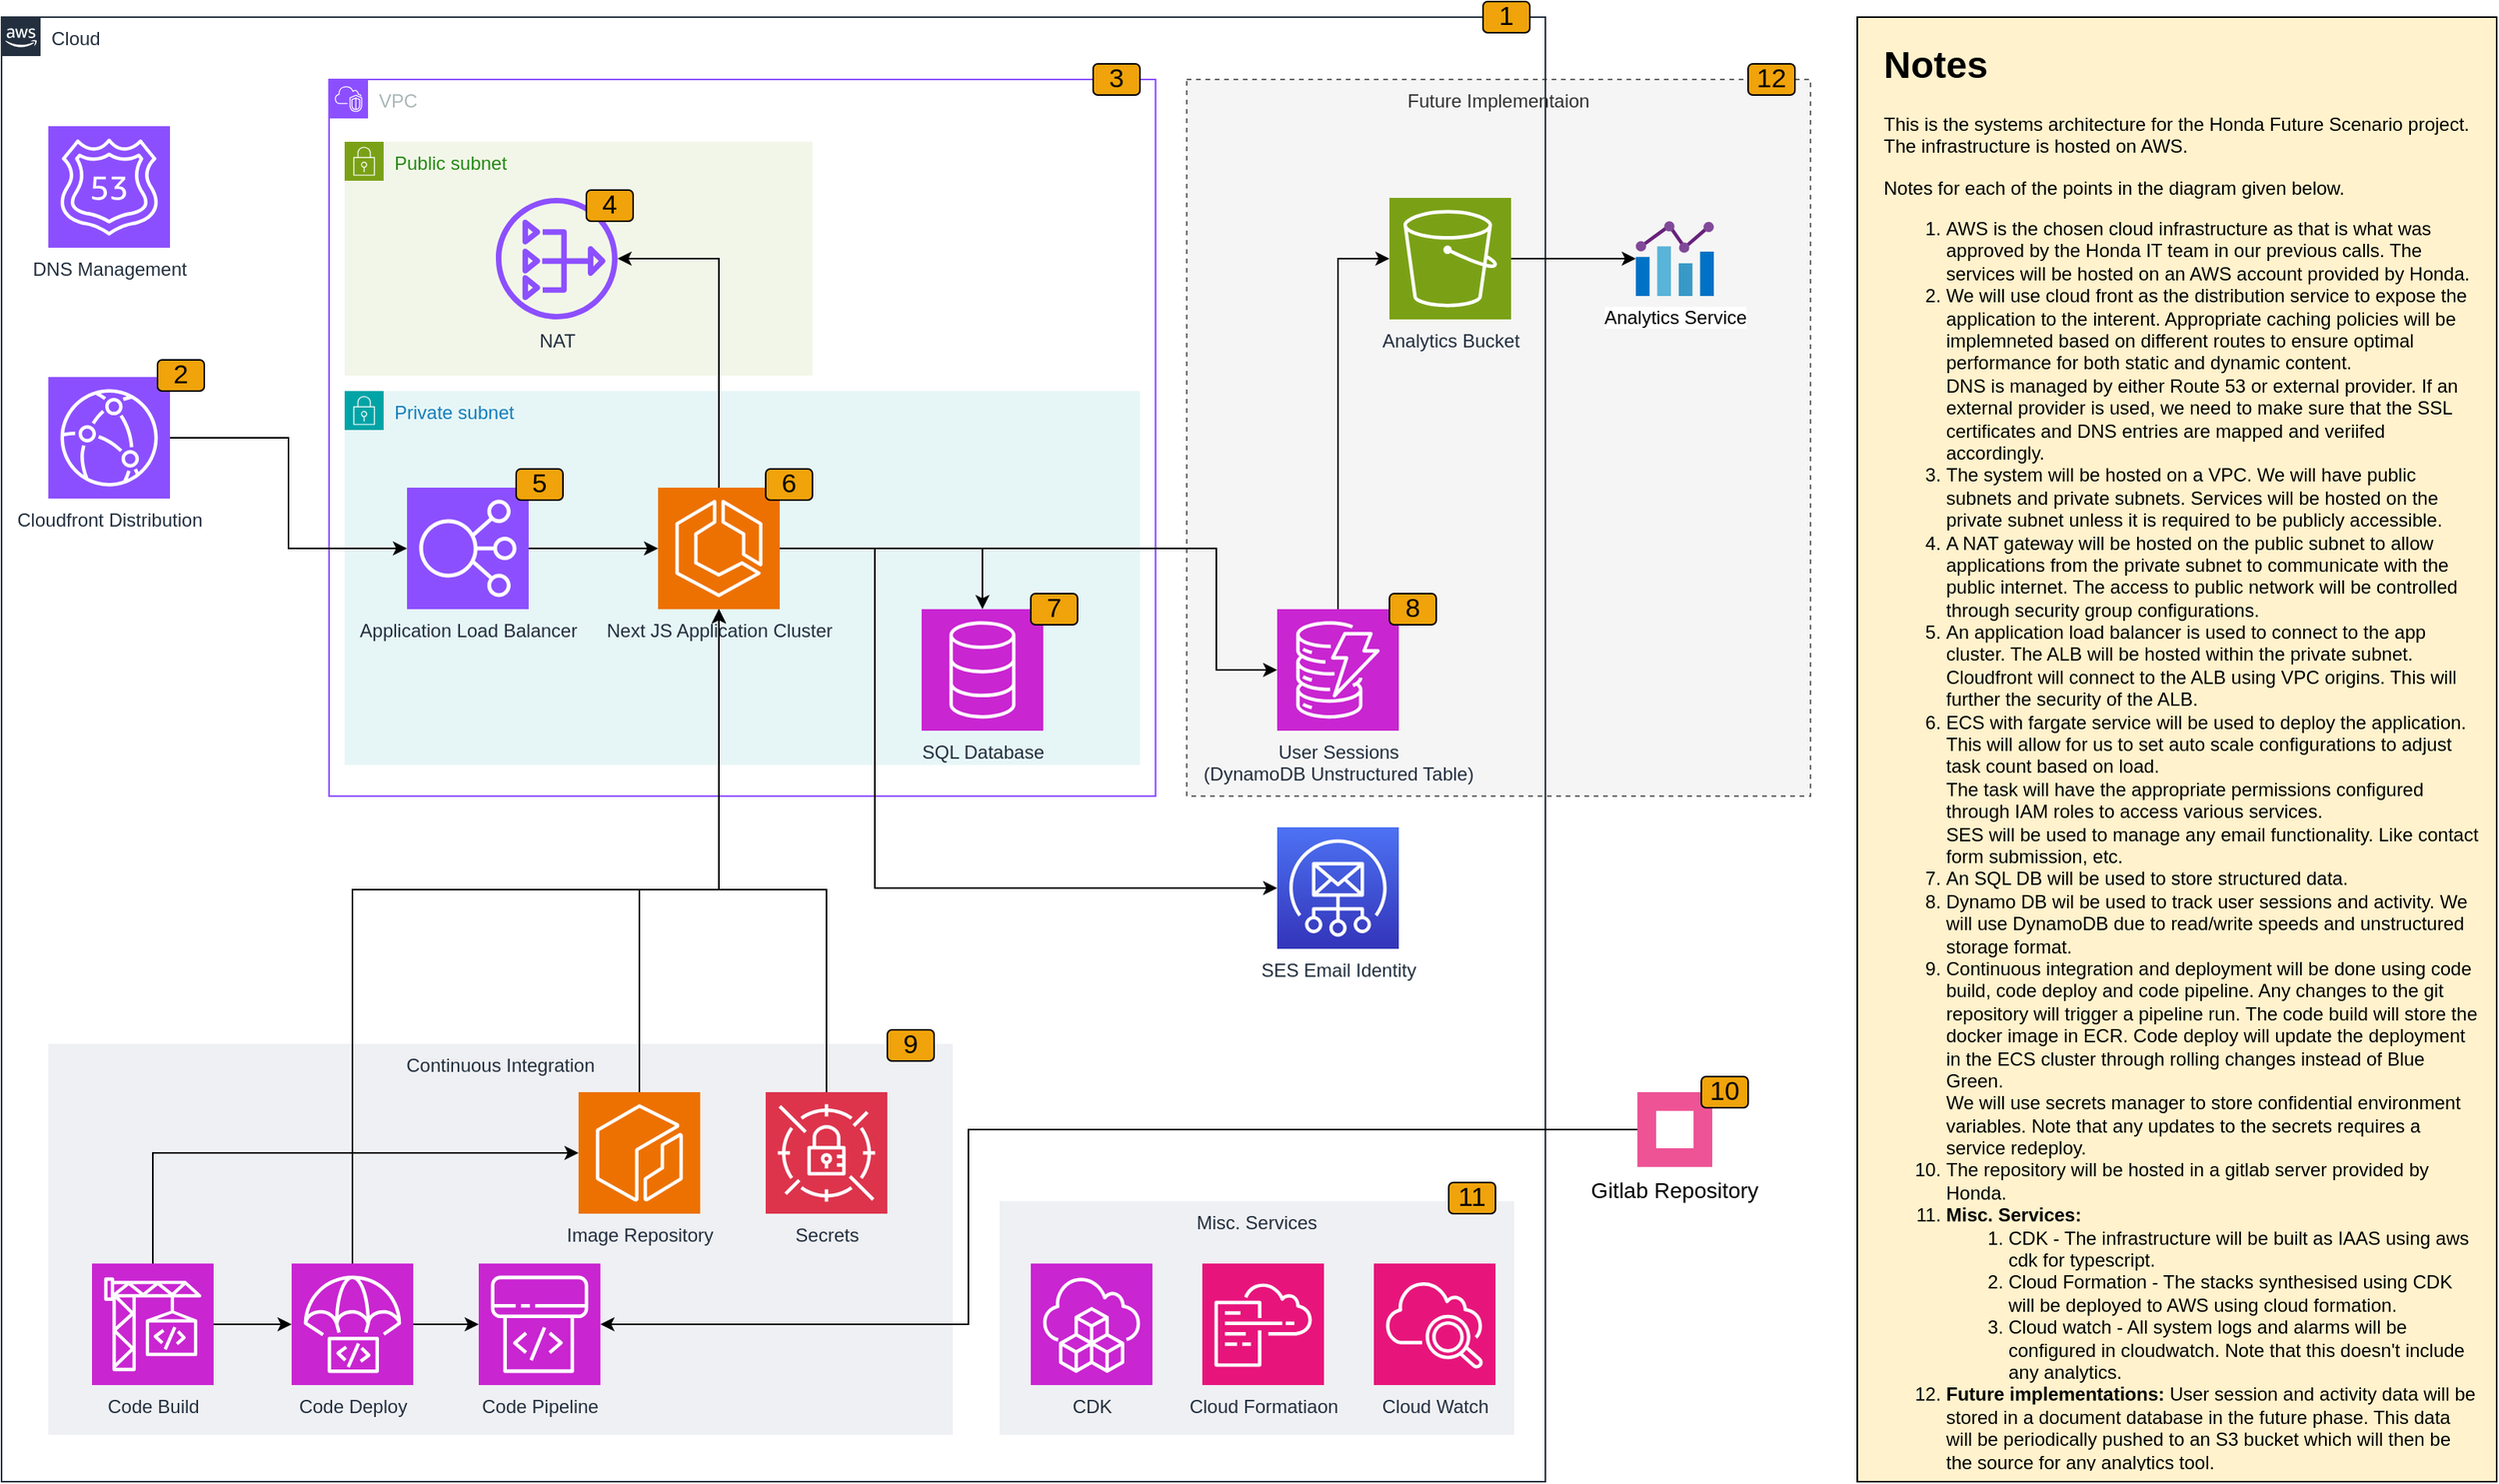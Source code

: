 <mxfile version="27.0.9">
  <diagram name="Page-1" id="HuS88_Jt_gaDi7P6n8Qi">
    <mxGraphModel dx="1485" dy="1012" grid="1" gridSize="10" guides="1" tooltips="1" connect="1" arrows="1" fold="1" page="1" pageScale="1" pageWidth="850" pageHeight="1100" math="0" shadow="0">
      <root>
        <mxCell id="0" />
        <mxCell id="1" parent="0" />
        <mxCell id="0aqnkhDB4DDLj9S52sLU-20" value="Future Implementaion" style="fillColor=#f5f5f5;strokeColor=#666666;dashed=1;verticalAlign=top;fontStyle=0;fontColor=#333333;whiteSpace=wrap;html=1;shadow=0;" parent="1" vertex="1">
          <mxGeometry x="770" y="180" width="400" height="460" as="geometry" />
        </mxCell>
        <mxCell id="0aqnkhDB4DDLj9S52sLU-1" value="Cloud" style="points=[[0,0],[0.25,0],[0.5,0],[0.75,0],[1,0],[1,0.25],[1,0.5],[1,0.75],[1,1],[0.75,1],[0.5,1],[0.25,1],[0,1],[0,0.75],[0,0.5],[0,0.25]];outlineConnect=0;gradientColor=none;html=1;whiteSpace=wrap;fontSize=12;fontStyle=0;container=1;pointerEvents=0;collapsible=0;recursiveResize=0;shape=mxgraph.aws4.group;grIcon=mxgraph.aws4.group_aws_cloud_alt;strokeColor=#232F3E;fillColor=none;verticalAlign=top;align=left;spacingLeft=30;fontColor=#232F3E;dashed=0;" parent="1" vertex="1">
          <mxGeometry x="10" y="140" width="990" height="940" as="geometry" />
        </mxCell>
        <mxCell id="0aqnkhDB4DDLj9S52sLU-59" value="Misc. Services" style="fillColor=#EFF0F3;strokeColor=none;dashed=0;verticalAlign=top;fontStyle=0;fontColor=#232F3D;whiteSpace=wrap;html=1;" parent="0aqnkhDB4DDLj9S52sLU-1" vertex="1">
          <mxGeometry x="640" y="760" width="330" height="150" as="geometry" />
        </mxCell>
        <mxCell id="0aqnkhDB4DDLj9S52sLU-25" value="Continuous Integration" style="fillColor=#EFF0F3;strokeColor=none;dashed=0;verticalAlign=top;fontStyle=0;fontColor=#232F3D;whiteSpace=wrap;html=1;" parent="0aqnkhDB4DDLj9S52sLU-1" vertex="1">
          <mxGeometry x="30" y="659" width="580" height="251" as="geometry" />
        </mxCell>
        <mxCell id="0aqnkhDB4DDLj9S52sLU-2" value="VPC" style="points=[[0,0],[0.25,0],[0.5,0],[0.75,0],[1,0],[1,0.25],[1,0.5],[1,0.75],[1,1],[0.75,1],[0.5,1],[0.25,1],[0,1],[0,0.75],[0,0.5],[0,0.25]];outlineConnect=0;gradientColor=none;html=1;whiteSpace=wrap;fontSize=12;fontStyle=0;container=1;pointerEvents=0;collapsible=0;recursiveResize=0;shape=mxgraph.aws4.group;grIcon=mxgraph.aws4.group_vpc2;strokeColor=#8C4FFF;fillColor=none;verticalAlign=top;align=left;spacingLeft=30;fontColor=#AAB7B8;dashed=0;" parent="0aqnkhDB4DDLj9S52sLU-1" vertex="1">
          <mxGeometry x="210" y="40" width="530" height="460" as="geometry" />
        </mxCell>
        <mxCell id="0aqnkhDB4DDLj9S52sLU-3" value="Private subnet" style="points=[[0,0],[0.25,0],[0.5,0],[0.75,0],[1,0],[1,0.25],[1,0.5],[1,0.75],[1,1],[0.75,1],[0.5,1],[0.25,1],[0,1],[0,0.75],[0,0.5],[0,0.25]];outlineConnect=0;gradientColor=none;html=1;whiteSpace=wrap;fontSize=12;fontStyle=0;container=1;pointerEvents=0;collapsible=0;recursiveResize=0;shape=mxgraph.aws4.group;grIcon=mxgraph.aws4.group_security_group;grStroke=0;strokeColor=#00A4A6;fillColor=#E6F6F7;verticalAlign=top;align=left;spacingLeft=30;fontColor=#147EBA;dashed=0;" parent="0aqnkhDB4DDLj9S52sLU-2" vertex="1">
          <mxGeometry x="10" y="200" width="510" height="240" as="geometry" />
        </mxCell>
        <mxCell id="0aqnkhDB4DDLj9S52sLU-16" style="edgeStyle=orthogonalEdgeStyle;rounded=0;orthogonalLoop=1;jettySize=auto;html=1;" parent="0aqnkhDB4DDLj9S52sLU-3" source="0aqnkhDB4DDLj9S52sLU-5" target="0aqnkhDB4DDLj9S52sLU-6" edge="1">
          <mxGeometry relative="1" as="geometry">
            <Array as="points">
              <mxPoint x="409" y="101" />
            </Array>
          </mxGeometry>
        </mxCell>
        <mxCell id="0aqnkhDB4DDLj9S52sLU-5" value="Next JS Application Cluster" style="sketch=0;points=[[0,0,0],[0.25,0,0],[0.5,0,0],[0.75,0,0],[1,0,0],[0,1,0],[0.25,1,0],[0.5,1,0],[0.75,1,0],[1,1,0],[0,0.25,0],[0,0.5,0],[0,0.75,0],[1,0.25,0],[1,0.5,0],[1,0.75,0]];outlineConnect=0;fontColor=#232F3E;fillColor=#ED7100;strokeColor=#ffffff;dashed=0;verticalLabelPosition=bottom;verticalAlign=top;align=center;html=1;fontSize=12;fontStyle=0;aspect=fixed;shape=mxgraph.aws4.resourceIcon;resIcon=mxgraph.aws4.ecs;" parent="0aqnkhDB4DDLj9S52sLU-3" vertex="1">
          <mxGeometry x="201" y="62" width="78" height="78" as="geometry" />
        </mxCell>
        <mxCell id="0aqnkhDB4DDLj9S52sLU-6" value="SQL Database" style="sketch=0;points=[[0,0,0],[0.25,0,0],[0.5,0,0],[0.75,0,0],[1,0,0],[0,1,0],[0.25,1,0],[0.5,1,0],[0.75,1,0],[1,1,0],[0,0.25,0],[0,0.5,0],[0,0.75,0],[1,0.25,0],[1,0.5,0],[1,0.75,0]];outlineConnect=0;fontColor=#232F3E;fillColor=#C925D1;strokeColor=#ffffff;dashed=0;verticalLabelPosition=bottom;verticalAlign=top;align=center;html=1;fontSize=12;fontStyle=0;aspect=fixed;shape=mxgraph.aws4.resourceIcon;resIcon=mxgraph.aws4.database;" parent="0aqnkhDB4DDLj9S52sLU-3" vertex="1">
          <mxGeometry x="370" y="140" width="78" height="78" as="geometry" />
        </mxCell>
        <mxCell id="0aqnkhDB4DDLj9S52sLU-11" value="Application Load Balancer" style="sketch=0;points=[[0,0,0],[0.25,0,0],[0.5,0,0],[0.75,0,0],[1,0,0],[0,1,0],[0.25,1,0],[0.5,1,0],[0.75,1,0],[1,1,0],[0,0.25,0],[0,0.5,0],[0,0.75,0],[1,0.25,0],[1,0.5,0],[1,0.75,0]];outlineConnect=0;fontColor=#232F3E;fillColor=#8C4FFF;strokeColor=#ffffff;dashed=0;verticalLabelPosition=bottom;verticalAlign=top;align=center;html=1;fontSize=12;fontStyle=0;aspect=fixed;shape=mxgraph.aws4.resourceIcon;resIcon=mxgraph.aws4.elastic_load_balancing;" parent="0aqnkhDB4DDLj9S52sLU-3" vertex="1">
          <mxGeometry x="40" y="62" width="78" height="78" as="geometry" />
        </mxCell>
        <mxCell id="0aqnkhDB4DDLj9S52sLU-14" style="edgeStyle=orthogonalEdgeStyle;rounded=0;orthogonalLoop=1;jettySize=auto;html=1;entryX=0;entryY=0.5;entryDx=0;entryDy=0;entryPerimeter=0;" parent="0aqnkhDB4DDLj9S52sLU-3" source="0aqnkhDB4DDLj9S52sLU-11" target="0aqnkhDB4DDLj9S52sLU-5" edge="1">
          <mxGeometry relative="1" as="geometry" />
        </mxCell>
        <mxCell id="0aqnkhDB4DDLj9S52sLU-70" value="5" style="text;html=1;align=center;verticalAlign=middle;whiteSpace=wrap;rounded=1;fillColor=#f0a30a;strokeColor=default;glass=0;fontColor=#000000;fontSize=17;labelBackgroundColor=none;labelBorderColor=none;textShadow=0;" parent="0aqnkhDB4DDLj9S52sLU-3" vertex="1">
          <mxGeometry x="110" y="50" width="30" height="20" as="geometry" />
        </mxCell>
        <mxCell id="0aqnkhDB4DDLj9S52sLU-71" value="6" style="text;html=1;align=center;verticalAlign=middle;whiteSpace=wrap;rounded=1;fillColor=#f0a30a;strokeColor=default;glass=0;fontColor=#000000;fontSize=17;labelBackgroundColor=none;labelBorderColor=none;textShadow=0;" parent="0aqnkhDB4DDLj9S52sLU-3" vertex="1">
          <mxGeometry x="270" y="50" width="30" height="20" as="geometry" />
        </mxCell>
        <mxCell id="0aqnkhDB4DDLj9S52sLU-72" value="7" style="text;html=1;align=center;verticalAlign=middle;whiteSpace=wrap;rounded=1;fillColor=#f0a30a;strokeColor=default;glass=0;fontColor=#000000;fontSize=17;labelBackgroundColor=none;labelBorderColor=none;textShadow=0;" parent="0aqnkhDB4DDLj9S52sLU-3" vertex="1">
          <mxGeometry x="440" y="130" width="30" height="20" as="geometry" />
        </mxCell>
        <mxCell id="0aqnkhDB4DDLj9S52sLU-4" value="Public subnet" style="points=[[0,0],[0.25,0],[0.5,0],[0.75,0],[1,0],[1,0.25],[1,0.5],[1,0.75],[1,1],[0.75,1],[0.5,1],[0.25,1],[0,1],[0,0.75],[0,0.5],[0,0.25]];outlineConnect=0;gradientColor=none;html=1;whiteSpace=wrap;fontSize=12;fontStyle=0;container=1;pointerEvents=0;collapsible=0;recursiveResize=0;shape=mxgraph.aws4.group;grIcon=mxgraph.aws4.group_security_group;grStroke=0;strokeColor=#7AA116;fillColor=#F2F6E8;verticalAlign=top;align=left;spacingLeft=30;fontColor=#248814;dashed=0;" parent="0aqnkhDB4DDLj9S52sLU-2" vertex="1">
          <mxGeometry x="10" y="40" width="300" height="150" as="geometry" />
        </mxCell>
        <mxCell id="0aqnkhDB4DDLj9S52sLU-12" value="NAT" style="sketch=0;outlineConnect=0;fontColor=#232F3E;gradientColor=none;fillColor=#8C4FFF;strokeColor=none;dashed=0;verticalLabelPosition=bottom;verticalAlign=top;align=center;html=1;fontSize=12;fontStyle=0;aspect=fixed;pointerEvents=1;shape=mxgraph.aws4.nat_gateway;" parent="0aqnkhDB4DDLj9S52sLU-4" vertex="1">
          <mxGeometry x="97" y="36" width="78" height="78" as="geometry" />
        </mxCell>
        <mxCell id="0aqnkhDB4DDLj9S52sLU-68" value="4" style="text;html=1;align=center;verticalAlign=middle;whiteSpace=wrap;rounded=1;fillColor=#f0a30a;strokeColor=default;glass=0;fontColor=#000000;fontSize=17;labelBackgroundColor=none;labelBorderColor=none;textShadow=0;" parent="0aqnkhDB4DDLj9S52sLU-4" vertex="1">
          <mxGeometry x="155" y="31" width="30" height="20" as="geometry" />
        </mxCell>
        <mxCell id="0aqnkhDB4DDLj9S52sLU-24" style="edgeStyle=orthogonalEdgeStyle;rounded=0;orthogonalLoop=1;jettySize=auto;html=1;entryX=0;entryY=0.5;entryDx=0;entryDy=0;entryPerimeter=0;" parent="0aqnkhDB4DDLj9S52sLU-2" source="0aqnkhDB4DDLj9S52sLU-5" target="0aqnkhDB4DDLj9S52sLU-21" edge="1">
          <mxGeometry relative="1" as="geometry">
            <Array as="points">
              <mxPoint x="350" y="301" />
              <mxPoint x="350" y="519" />
            </Array>
          </mxGeometry>
        </mxCell>
        <mxCell id="0aqnkhDB4DDLj9S52sLU-67" value="3" style="text;html=1;align=center;verticalAlign=middle;whiteSpace=wrap;rounded=1;fillColor=#f0a30a;strokeColor=default;glass=0;fontColor=#000000;fontSize=17;labelBackgroundColor=none;labelBorderColor=none;textShadow=0;" parent="0aqnkhDB4DDLj9S52sLU-2" vertex="1">
          <mxGeometry x="490" y="-10" width="30" height="20" as="geometry" />
        </mxCell>
        <mxCell id="U_Kiuy1Ev2fFni8O1hCP-5" style="edgeStyle=orthogonalEdgeStyle;rounded=0;orthogonalLoop=1;jettySize=auto;html=1;" edge="1" parent="0aqnkhDB4DDLj9S52sLU-2" source="0aqnkhDB4DDLj9S52sLU-5" target="0aqnkhDB4DDLj9S52sLU-12">
          <mxGeometry relative="1" as="geometry">
            <Array as="points">
              <mxPoint x="250" y="115" />
            </Array>
          </mxGeometry>
        </mxCell>
        <mxCell id="0aqnkhDB4DDLj9S52sLU-7" value="User Sessions&lt;br&gt;(DynamoDB Unstructured Table)" style="sketch=0;points=[[0,0,0],[0.25,0,0],[0.5,0,0],[0.75,0,0],[1,0,0],[0,1,0],[0.25,1,0],[0.5,1,0],[0.75,1,0],[1,1,0],[0,0.25,0],[0,0.5,0],[0,0.75,0],[1,0.25,0],[1,0.5,0],[1,0.75,0]];outlineConnect=0;fontColor=#232F3E;fillColor=#C925D1;strokeColor=#ffffff;dashed=0;verticalLabelPosition=bottom;verticalAlign=top;align=center;html=1;fontSize=12;fontStyle=0;aspect=fixed;shape=mxgraph.aws4.resourceIcon;resIcon=mxgraph.aws4.dynamodb;" parent="0aqnkhDB4DDLj9S52sLU-1" vertex="1">
          <mxGeometry x="818" y="380" width="78" height="78" as="geometry" />
        </mxCell>
        <mxCell id="0aqnkhDB4DDLj9S52sLU-13" style="edgeStyle=orthogonalEdgeStyle;rounded=0;orthogonalLoop=1;jettySize=auto;html=1;" parent="0aqnkhDB4DDLj9S52sLU-1" source="0aqnkhDB4DDLj9S52sLU-9" target="0aqnkhDB4DDLj9S52sLU-11" edge="1">
          <mxGeometry relative="1" as="geometry" />
        </mxCell>
        <mxCell id="0aqnkhDB4DDLj9S52sLU-9" value="Cloudfront Distribution" style="sketch=0;points=[[0,0,0],[0.25,0,0],[0.5,0,0],[0.75,0,0],[1,0,0],[0,1,0],[0.25,1,0],[0.5,1,0],[0.75,1,0],[1,1,0],[0,0.25,0],[0,0.5,0],[0,0.75,0],[1,0.25,0],[1,0.5,0],[1,0.75,0]];outlineConnect=0;fontColor=#232F3E;fillColor=#8C4FFF;strokeColor=#ffffff;dashed=0;verticalLabelPosition=bottom;verticalAlign=top;align=center;html=1;fontSize=12;fontStyle=0;aspect=fixed;shape=mxgraph.aws4.resourceIcon;resIcon=mxgraph.aws4.cloudfront;" parent="0aqnkhDB4DDLj9S52sLU-1" vertex="1">
          <mxGeometry x="30" y="231" width="78" height="78" as="geometry" />
        </mxCell>
        <mxCell id="0aqnkhDB4DDLj9S52sLU-10" value="DNS Management" style="sketch=0;points=[[0,0,0],[0.25,0,0],[0.5,0,0],[0.75,0,0],[1,0,0],[0,1,0],[0.25,1,0],[0.5,1,0],[0.75,1,0],[1,1,0],[0,0.25,0],[0,0.5,0],[0,0.75,0],[1,0.25,0],[1,0.5,0],[1,0.75,0]];outlineConnect=0;fontColor=#232F3E;fillColor=#8C4FFF;strokeColor=#ffffff;dashed=0;verticalLabelPosition=bottom;verticalAlign=top;align=center;html=1;fontSize=12;fontStyle=0;aspect=fixed;shape=mxgraph.aws4.resourceIcon;resIcon=mxgraph.aws4.route_53;" parent="0aqnkhDB4DDLj9S52sLU-1" vertex="1">
          <mxGeometry x="30" y="70" width="78" height="78" as="geometry" />
        </mxCell>
        <mxCell id="0aqnkhDB4DDLj9S52sLU-17" style="edgeStyle=orthogonalEdgeStyle;rounded=0;orthogonalLoop=1;jettySize=auto;html=1;" parent="0aqnkhDB4DDLj9S52sLU-1" source="0aqnkhDB4DDLj9S52sLU-5" target="0aqnkhDB4DDLj9S52sLU-7" edge="1">
          <mxGeometry relative="1" as="geometry">
            <Array as="points">
              <mxPoint x="779" y="341" />
            </Array>
          </mxGeometry>
        </mxCell>
        <mxCell id="0aqnkhDB4DDLj9S52sLU-18" value="Analytics Bucket" style="sketch=0;points=[[0,0,0],[0.25,0,0],[0.5,0,0],[0.75,0,0],[1,0,0],[0,1,0],[0.25,1,0],[0.5,1,0],[0.75,1,0],[1,1,0],[0,0.25,0],[0,0.5,0],[0,0.75,0],[1,0.25,0],[1,0.5,0],[1,0.75,0]];outlineConnect=0;fontColor=#232F3E;fillColor=#7AA116;strokeColor=#ffffff;dashed=0;verticalLabelPosition=bottom;verticalAlign=top;align=center;html=1;fontSize=12;fontStyle=0;aspect=fixed;shape=mxgraph.aws4.resourceIcon;resIcon=mxgraph.aws4.s3;" parent="0aqnkhDB4DDLj9S52sLU-1" vertex="1">
          <mxGeometry x="890" y="116" width="78" height="78" as="geometry" />
        </mxCell>
        <mxCell id="0aqnkhDB4DDLj9S52sLU-21" value="SES Email Identity" style="sketch=0;points=[[0,0,0],[0.25,0,0],[0.5,0,0],[0.75,0,0],[1,0,0],[0,1,0],[0.25,1,0],[0.5,1,0],[0.75,1,0],[1,1,0],[0,0.25,0],[0,0.5,0],[0,0.75,0],[1,0.25,0],[1,0.5,0],[1,0.75,0]];outlineConnect=0;fontColor=#232F3E;gradientColor=#4D72F3;gradientDirection=north;fillColor=#3334B9;strokeColor=#ffffff;dashed=0;verticalLabelPosition=bottom;verticalAlign=top;align=center;html=1;fontSize=12;fontStyle=0;aspect=fixed;shape=mxgraph.aws4.resourceIcon;resIcon=mxgraph.aws4.simple_email_service;" parent="0aqnkhDB4DDLj9S52sLU-1" vertex="1">
          <mxGeometry x="818" y="520" width="78" height="78" as="geometry" />
        </mxCell>
        <mxCell id="U_Kiuy1Ev2fFni8O1hCP-3" style="edgeStyle=orthogonalEdgeStyle;rounded=0;orthogonalLoop=1;jettySize=auto;html=1;" edge="1" parent="0aqnkhDB4DDLj9S52sLU-1" source="0aqnkhDB4DDLj9S52sLU-23" target="0aqnkhDB4DDLj9S52sLU-5">
          <mxGeometry relative="1" as="geometry">
            <Array as="points">
              <mxPoint x="409" y="560" />
              <mxPoint x="460" y="560" />
            </Array>
          </mxGeometry>
        </mxCell>
        <mxCell id="0aqnkhDB4DDLj9S52sLU-23" value="Image Repository" style="sketch=0;points=[[0,0,0],[0.25,0,0],[0.5,0,0],[0.75,0,0],[1,0,0],[0,1,0],[0.25,1,0],[0.5,1,0],[0.75,1,0],[1,1,0],[0,0.25,0],[0,0.5,0],[0,0.75,0],[1,0.25,0],[1,0.5,0],[1,0.75,0]];outlineConnect=0;fontColor=#232F3E;fillColor=#ED7100;strokeColor=#ffffff;dashed=0;verticalLabelPosition=bottom;verticalAlign=top;align=center;html=1;fontSize=12;fontStyle=0;aspect=fixed;shape=mxgraph.aws4.resourceIcon;resIcon=mxgraph.aws4.ecr;" parent="0aqnkhDB4DDLj9S52sLU-1" vertex="1">
          <mxGeometry x="370" y="690" width="78" height="78" as="geometry" />
        </mxCell>
        <mxCell id="0aqnkhDB4DDLj9S52sLU-26" value="Code Build" style="sketch=0;points=[[0,0,0],[0.25,0,0],[0.5,0,0],[0.75,0,0],[1,0,0],[0,1,0],[0.25,1,0],[0.5,1,0],[0.75,1,0],[1,1,0],[0,0.25,0],[0,0.5,0],[0,0.75,0],[1,0.25,0],[1,0.5,0],[1,0.75,0]];outlineConnect=0;fontColor=#232F3E;fillColor=#C925D1;strokeColor=#ffffff;dashed=0;verticalLabelPosition=bottom;verticalAlign=top;align=center;html=1;fontSize=12;fontStyle=0;aspect=fixed;shape=mxgraph.aws4.resourceIcon;resIcon=mxgraph.aws4.codebuild;" parent="0aqnkhDB4DDLj9S52sLU-1" vertex="1">
          <mxGeometry x="58" y="800" width="78" height="78" as="geometry" />
        </mxCell>
        <mxCell id="0aqnkhDB4DDLj9S52sLU-30" value="" style="edgeStyle=orthogonalEdgeStyle;rounded=0;orthogonalLoop=1;jettySize=auto;html=1;" parent="0aqnkhDB4DDLj9S52sLU-1" source="0aqnkhDB4DDLj9S52sLU-27" target="0aqnkhDB4DDLj9S52sLU-29" edge="1">
          <mxGeometry relative="1" as="geometry" />
        </mxCell>
        <mxCell id="0aqnkhDB4DDLj9S52sLU-27" value="Code Deploy" style="sketch=0;points=[[0,0,0],[0.25,0,0],[0.5,0,0],[0.75,0,0],[1,0,0],[0,1,0],[0.25,1,0],[0.5,1,0],[0.75,1,0],[1,1,0],[0,0.25,0],[0,0.5,0],[0,0.75,0],[1,0.25,0],[1,0.5,0],[1,0.75,0]];outlineConnect=0;fontColor=#232F3E;fillColor=#C925D1;strokeColor=#ffffff;dashed=0;verticalLabelPosition=bottom;verticalAlign=top;align=center;html=1;fontSize=12;fontStyle=0;aspect=fixed;shape=mxgraph.aws4.resourceIcon;resIcon=mxgraph.aws4.codedeploy;" parent="0aqnkhDB4DDLj9S52sLU-1" vertex="1">
          <mxGeometry x="186" y="800" width="78" height="78" as="geometry" />
        </mxCell>
        <mxCell id="0aqnkhDB4DDLj9S52sLU-28" style="edgeStyle=orthogonalEdgeStyle;rounded=0;orthogonalLoop=1;jettySize=auto;html=1;entryX=0;entryY=0.5;entryDx=0;entryDy=0;entryPerimeter=0;" parent="0aqnkhDB4DDLj9S52sLU-1" source="0aqnkhDB4DDLj9S52sLU-26" target="0aqnkhDB4DDLj9S52sLU-27" edge="1">
          <mxGeometry relative="1" as="geometry" />
        </mxCell>
        <mxCell id="0aqnkhDB4DDLj9S52sLU-29" value="Code Pipeline" style="sketch=0;points=[[0,0,0],[0.25,0,0],[0.5,0,0],[0.75,0,0],[1,0,0],[0,1,0],[0.25,1,0],[0.5,1,0],[0.75,1,0],[1,1,0],[0,0.25,0],[0,0.5,0],[0,0.75,0],[1,0.25,0],[1,0.5,0],[1,0.75,0]];outlineConnect=0;fontColor=#232F3E;fillColor=#C925D1;strokeColor=#ffffff;dashed=0;verticalLabelPosition=bottom;verticalAlign=top;align=center;html=1;fontSize=12;fontStyle=0;aspect=fixed;shape=mxgraph.aws4.resourceIcon;resIcon=mxgraph.aws4.codepipeline;" parent="0aqnkhDB4DDLj9S52sLU-1" vertex="1">
          <mxGeometry x="306" y="800" width="78" height="78" as="geometry" />
        </mxCell>
        <mxCell id="0aqnkhDB4DDLj9S52sLU-55" value="CDK" style="sketch=0;points=[[0,0,0],[0.25,0,0],[0.5,0,0],[0.75,0,0],[1,0,0],[0,1,0],[0.25,1,0],[0.5,1,0],[0.75,1,0],[1,1,0],[0,0.25,0],[0,0.5,0],[0,0.75,0],[1,0.25,0],[1,0.5,0],[1,0.75,0]];outlineConnect=0;fontColor=#232F3E;fillColor=#C925D1;strokeColor=#ffffff;dashed=0;verticalLabelPosition=bottom;verticalAlign=top;align=center;html=1;fontSize=12;fontStyle=0;aspect=fixed;shape=mxgraph.aws4.resourceIcon;resIcon=mxgraph.aws4.cloud_development_kit;" parent="0aqnkhDB4DDLj9S52sLU-1" vertex="1">
          <mxGeometry x="660" y="800" width="78" height="78" as="geometry" />
        </mxCell>
        <mxCell id="0aqnkhDB4DDLj9S52sLU-56" value="Cloud Watch" style="sketch=0;points=[[0,0,0],[0.25,0,0],[0.5,0,0],[0.75,0,0],[1,0,0],[0,1,0],[0.25,1,0],[0.5,1,0],[0.75,1,0],[1,1,0],[0,0.25,0],[0,0.5,0],[0,0.75,0],[1,0.25,0],[1,0.5,0],[1,0.75,0]];points=[[0,0,0],[0.25,0,0],[0.5,0,0],[0.75,0,0],[1,0,0],[0,1,0],[0.25,1,0],[0.5,1,0],[0.75,1,0],[1,1,0],[0,0.25,0],[0,0.5,0],[0,0.75,0],[1,0.25,0],[1,0.5,0],[1,0.75,0]];outlineConnect=0;fontColor=#232F3E;fillColor=#E7157B;strokeColor=#ffffff;dashed=0;verticalLabelPosition=bottom;verticalAlign=top;align=center;html=1;fontSize=12;fontStyle=0;aspect=fixed;shape=mxgraph.aws4.resourceIcon;resIcon=mxgraph.aws4.cloudwatch_2;" parent="0aqnkhDB4DDLj9S52sLU-1" vertex="1">
          <mxGeometry x="880" y="800" width="78" height="78" as="geometry" />
        </mxCell>
        <mxCell id="0aqnkhDB4DDLj9S52sLU-58" value="Cloud Formatiaon" style="sketch=0;points=[[0,0,0],[0.25,0,0],[0.5,0,0],[0.75,0,0],[1,0,0],[0,1,0],[0.25,1,0],[0.5,1,0],[0.75,1,0],[1,1,0],[0,0.25,0],[0,0.5,0],[0,0.75,0],[1,0.25,0],[1,0.5,0],[1,0.75,0]];points=[[0,0,0],[0.25,0,0],[0.5,0,0],[0.75,0,0],[1,0,0],[0,1,0],[0.25,1,0],[0.5,1,0],[0.75,1,0],[1,1,0],[0,0.25,0],[0,0.5,0],[0,0.75,0],[1,0.25,0],[1,0.5,0],[1,0.75,0]];outlineConnect=0;fontColor=#232F3E;fillColor=#E7157B;strokeColor=#ffffff;dashed=0;verticalLabelPosition=bottom;verticalAlign=top;align=center;html=1;fontSize=12;fontStyle=0;aspect=fixed;shape=mxgraph.aws4.resourceIcon;resIcon=mxgraph.aws4.cloudformation;" parent="0aqnkhDB4DDLj9S52sLU-1" vertex="1">
          <mxGeometry x="770" y="800" width="78" height="78" as="geometry" />
        </mxCell>
        <mxCell id="0aqnkhDB4DDLj9S52sLU-61" value="Secrets" style="sketch=0;points=[[0,0,0],[0.25,0,0],[0.5,0,0],[0.75,0,0],[1,0,0],[0,1,0],[0.25,1,0],[0.5,1,0],[0.75,1,0],[1,1,0],[0,0.25,0],[0,0.5,0],[0,0.75,0],[1,0.25,0],[1,0.5,0],[1,0.75,0]];outlineConnect=0;fontColor=#232F3E;fillColor=#DD344C;strokeColor=#ffffff;dashed=0;verticalLabelPosition=bottom;verticalAlign=top;align=center;html=1;fontSize=12;fontStyle=0;aspect=fixed;shape=mxgraph.aws4.resourceIcon;resIcon=mxgraph.aws4.secrets_manager;" parent="0aqnkhDB4DDLj9S52sLU-1" vertex="1">
          <mxGeometry x="490" y="690" width="78" height="78" as="geometry" />
        </mxCell>
        <mxCell id="0aqnkhDB4DDLj9S52sLU-65" style="edgeStyle=orthogonalEdgeStyle;rounded=0;orthogonalLoop=1;jettySize=auto;html=1;entryX=0;entryY=0.5;entryDx=0;entryDy=0;entryPerimeter=0;" parent="0aqnkhDB4DDLj9S52sLU-1" source="0aqnkhDB4DDLj9S52sLU-7" target="0aqnkhDB4DDLj9S52sLU-18" edge="1">
          <mxGeometry relative="1" as="geometry" />
        </mxCell>
        <mxCell id="0aqnkhDB4DDLj9S52sLU-66" value="2" style="text;html=1;align=center;verticalAlign=middle;whiteSpace=wrap;rounded=1;fillColor=#f0a30a;strokeColor=default;glass=0;fontColor=#000000;fontSize=17;labelBackgroundColor=none;labelBorderColor=none;textShadow=0;" parent="0aqnkhDB4DDLj9S52sLU-1" vertex="1">
          <mxGeometry x="100" y="220" width="30" height="20" as="geometry" />
        </mxCell>
        <mxCell id="0aqnkhDB4DDLj9S52sLU-74" value="9" style="text;html=1;align=center;verticalAlign=middle;whiteSpace=wrap;rounded=1;fillColor=#f0a30a;strokeColor=default;glass=0;fontColor=#000000;fontSize=17;labelBackgroundColor=none;labelBorderColor=none;textShadow=0;" parent="0aqnkhDB4DDLj9S52sLU-1" vertex="1">
          <mxGeometry x="568" y="650" width="30" height="20" as="geometry" />
        </mxCell>
        <mxCell id="0aqnkhDB4DDLj9S52sLU-76" value="11" style="text;html=1;align=center;verticalAlign=middle;whiteSpace=wrap;rounded=1;fillColor=#f0a30a;strokeColor=default;glass=0;fontColor=#000000;fontSize=17;labelBackgroundColor=none;labelBorderColor=none;textShadow=0;" parent="0aqnkhDB4DDLj9S52sLU-1" vertex="1">
          <mxGeometry x="928" y="748" width="30" height="20" as="geometry" />
        </mxCell>
        <mxCell id="0aqnkhDB4DDLj9S52sLU-40" value="1" style="text;html=1;align=center;verticalAlign=middle;whiteSpace=wrap;rounded=1;fillColor=#f0a30a;strokeColor=default;glass=0;fontColor=#000000;fontSize=17;labelBackgroundColor=none;labelBorderColor=none;textShadow=0;" parent="0aqnkhDB4DDLj9S52sLU-1" vertex="1">
          <mxGeometry x="950" y="-10" width="30" height="20" as="geometry" />
        </mxCell>
        <mxCell id="U_Kiuy1Ev2fFni8O1hCP-1" style="edgeStyle=orthogonalEdgeStyle;rounded=0;orthogonalLoop=1;jettySize=auto;html=1;entryX=0;entryY=0.5;entryDx=0;entryDy=0;entryPerimeter=0;" edge="1" parent="0aqnkhDB4DDLj9S52sLU-1" source="0aqnkhDB4DDLj9S52sLU-26" target="0aqnkhDB4DDLj9S52sLU-23">
          <mxGeometry relative="1" as="geometry">
            <Array as="points">
              <mxPoint x="97" y="729" />
            </Array>
          </mxGeometry>
        </mxCell>
        <mxCell id="U_Kiuy1Ev2fFni8O1hCP-2" style="edgeStyle=orthogonalEdgeStyle;rounded=0;orthogonalLoop=1;jettySize=auto;html=1;entryX=0.5;entryY=1;entryDx=0;entryDy=0;entryPerimeter=0;" edge="1" parent="0aqnkhDB4DDLj9S52sLU-1" source="0aqnkhDB4DDLj9S52sLU-27" target="0aqnkhDB4DDLj9S52sLU-5">
          <mxGeometry relative="1" as="geometry">
            <Array as="points">
              <mxPoint x="225" y="560" />
              <mxPoint x="460" y="560" />
            </Array>
          </mxGeometry>
        </mxCell>
        <mxCell id="U_Kiuy1Ev2fFni8O1hCP-4" style="edgeStyle=orthogonalEdgeStyle;rounded=0;orthogonalLoop=1;jettySize=auto;html=1;entryX=0.5;entryY=1;entryDx=0;entryDy=0;entryPerimeter=0;" edge="1" parent="0aqnkhDB4DDLj9S52sLU-1" source="0aqnkhDB4DDLj9S52sLU-61" target="0aqnkhDB4DDLj9S52sLU-5">
          <mxGeometry relative="1" as="geometry">
            <Array as="points">
              <mxPoint x="529" y="560" />
              <mxPoint x="460" y="560" />
            </Array>
          </mxGeometry>
        </mxCell>
        <mxCell id="0aqnkhDB4DDLj9S52sLU-35" value="Gitlab Repository" style="shape=rect;fillColor=#EE5396;aspect=fixed;resizable=0;labelPosition=center;verticalLabelPosition=bottom;align=center;verticalAlign=top;strokeColor=none;fontSize=14;" parent="1" vertex="1">
          <mxGeometry x="1059" y="830" width="48" height="48" as="geometry" />
        </mxCell>
        <mxCell id="0aqnkhDB4DDLj9S52sLU-36" value="" style="fillColor=#ffffff;strokeColor=none;dashed=0;outlineConnect=0;html=1;labelPosition=center;verticalLabelPosition=bottom;verticalAlign=top;part=1;movable=0;resizable=0;rotatable=0;shape=mxgraph.ibm_cloud.logo--gitlab" parent="0aqnkhDB4DDLj9S52sLU-35" vertex="1">
          <mxGeometry width="24" height="24" relative="1" as="geometry">
            <mxPoint x="12" y="12" as="offset" />
          </mxGeometry>
        </mxCell>
        <mxCell id="0aqnkhDB4DDLj9S52sLU-38" value="Analytics Service" style="image;sketch=0;aspect=fixed;html=1;points=[];align=center;fontSize=12;image=img/lib/mscae/Chart.svg;" parent="1" vertex="1">
          <mxGeometry x="1058" y="271" width="50" height="48" as="geometry" />
        </mxCell>
        <mxCell id="0aqnkhDB4DDLj9S52sLU-39" style="edgeStyle=orthogonalEdgeStyle;rounded=0;orthogonalLoop=1;jettySize=auto;html=1;exitX=1;exitY=0.5;exitDx=0;exitDy=0;exitPerimeter=0;" parent="1" source="0aqnkhDB4DDLj9S52sLU-18" target="0aqnkhDB4DDLj9S52sLU-38" edge="1">
          <mxGeometry relative="1" as="geometry" />
        </mxCell>
        <mxCell id="0aqnkhDB4DDLj9S52sLU-53" value="" style="rounded=0;whiteSpace=wrap;html=1;fillColor=#fff2cc;strokeColor=default;glass=0;shadow=0;" parent="1" vertex="1">
          <mxGeometry x="1200" y="140" width="410" height="940" as="geometry" />
        </mxCell>
        <mxCell id="0aqnkhDB4DDLj9S52sLU-54" value="&lt;h1 style=&quot;margin-top: 0px;&quot;&gt;Notes&lt;/h1&gt;&lt;p&gt;This is the systems architecture for the Honda Future Scenario project. The infrastructure is hosted on AWS.&lt;/p&gt;&lt;p&gt;Notes for each of the points in the diagram given below.&lt;/p&gt;&lt;p&gt;&lt;/p&gt;&lt;ol&gt;&lt;li&gt;AWS is the chosen cloud infrastructure as that is what was approved by the Honda IT team in our previous calls. The services will be hosted on an AWS account provided by Honda.&lt;/li&gt;&lt;li&gt;We will use cloud front as the distribution service to expose the application to the interent. Appropriate caching policies will be implemneted based on different routes to ensure optimal performance for both static and dynamic content.&lt;br&gt;DNS is managed by either Route 53 or external provider. If an external provider is used, we need to make sure that the SSL certificates and DNS entries are mapped and veriifed accordingly.&lt;/li&gt;&lt;li&gt;The system will be hosted on a VPC. We will have public subnets and private subnets. Services will be hosted on the private subnet unless it is required to be publicly accessible.&lt;/li&gt;&lt;li&gt;A NAT gateway will be hosted on the public subnet to allow applications from the private subnet to communicate with the public internet. The access to public network will be controlled through security group configurations.&lt;/li&gt;&lt;li&gt;An application load balancer is used to connect to the app cluster. The ALB will be hosted within the private subnet. Cloudfront will connect to the ALB using VPC origins. This will further the security of the ALB.&lt;/li&gt;&lt;li&gt;ECS with fargate service will be used to deploy the application. This will allow for us to set auto scale configurations to adjust task count based on load.&lt;br&gt;The task will have the appropriate permissions configured through IAM roles to access various services.&lt;br&gt;SES will be used to manage any email functionality. Like contact form submission, etc.&lt;/li&gt;&lt;li&gt;An SQL DB will be used to store structured data.&lt;/li&gt;&lt;li&gt;Dynamo DB wil be used to track user sessions and activity. We will use DynamoDB due to read/write speeds and unstructured storage format.&lt;/li&gt;&lt;li&gt;Continuous integration and deployment will be done using code build, code deploy and code pipeline. Any changes to the git repository will trigger a pipeline run. The code build will store the docker image in ECR. Code deploy will update the deployment in the ECS cluster through rolling changes instead of Blue Green.&lt;br&gt;We will use secrets manager to store confidential environment variables. Note that any updates to the secrets requires a service redeploy.&lt;/li&gt;&lt;li&gt;The repository will be hosted in a gitlab server provided by Honda.&lt;/li&gt;&lt;li&gt;&lt;b&gt;Misc. Services:&lt;/b&gt;&lt;/li&gt;&lt;ol&gt;&lt;li&gt;CDK - The infrastructure will be built as IAAS using aws cdk for typescript.&lt;/li&gt;&lt;li&gt;Cloud Formation - The stacks synthesised using CDK will be deployed to AWS using cloud formation.&lt;/li&gt;&lt;li&gt;Cloud watch - All system logs and alarms will be configured in cloudwatch. Note that this doesn&#39;t include any analytics.&lt;/li&gt;&lt;/ol&gt;&lt;li&gt;&lt;b&gt;Future implementations: &lt;/b&gt;User session and activity data will be stored in a document database in the future phase. This data will be periodically pushed to an S3 bucket which will then be the source for any analytics tool.&lt;/li&gt;&lt;/ol&gt;&lt;p&gt;&lt;/p&gt;" style="text;html=1;whiteSpace=wrap;overflow=hidden;rounded=0;" parent="1" vertex="1">
          <mxGeometry x="1215" y="150" width="385" height="920" as="geometry" />
        </mxCell>
        <mxCell id="0aqnkhDB4DDLj9S52sLU-60" style="edgeStyle=orthogonalEdgeStyle;rounded=0;orthogonalLoop=1;jettySize=auto;html=1;exitX=0;exitY=0.5;exitDx=0;exitDy=0;entryX=1;entryY=0.5;entryDx=0;entryDy=0;entryPerimeter=0;" parent="1" source="0aqnkhDB4DDLj9S52sLU-35" target="0aqnkhDB4DDLj9S52sLU-29" edge="1">
          <mxGeometry relative="1" as="geometry">
            <Array as="points">
              <mxPoint x="630" y="854" />
              <mxPoint x="630" y="979" />
            </Array>
          </mxGeometry>
        </mxCell>
        <mxCell id="0aqnkhDB4DDLj9S52sLU-73" value="8" style="text;html=1;align=center;verticalAlign=middle;whiteSpace=wrap;rounded=1;fillColor=#f0a30a;strokeColor=default;glass=0;fontColor=#000000;fontSize=17;labelBackgroundColor=none;labelBorderColor=none;textShadow=0;" parent="1" vertex="1">
          <mxGeometry x="900" y="510" width="30" height="20" as="geometry" />
        </mxCell>
        <mxCell id="0aqnkhDB4DDLj9S52sLU-75" value="10" style="text;html=1;align=center;verticalAlign=middle;whiteSpace=wrap;rounded=1;fillColor=#f0a30a;strokeColor=default;glass=0;fontColor=#000000;fontSize=17;labelBackgroundColor=none;labelBorderColor=none;textShadow=0;" parent="1" vertex="1">
          <mxGeometry x="1100" y="820" width="30" height="20" as="geometry" />
        </mxCell>
        <mxCell id="0aqnkhDB4DDLj9S52sLU-77" value="12" style="text;html=1;align=center;verticalAlign=middle;whiteSpace=wrap;rounded=1;fillColor=#f0a30a;strokeColor=default;glass=0;fontColor=#000000;fontSize=17;labelBackgroundColor=none;labelBorderColor=none;textShadow=0;" parent="1" vertex="1">
          <mxGeometry x="1130" y="170" width="30" height="20" as="geometry" />
        </mxCell>
      </root>
    </mxGraphModel>
  </diagram>
</mxfile>
